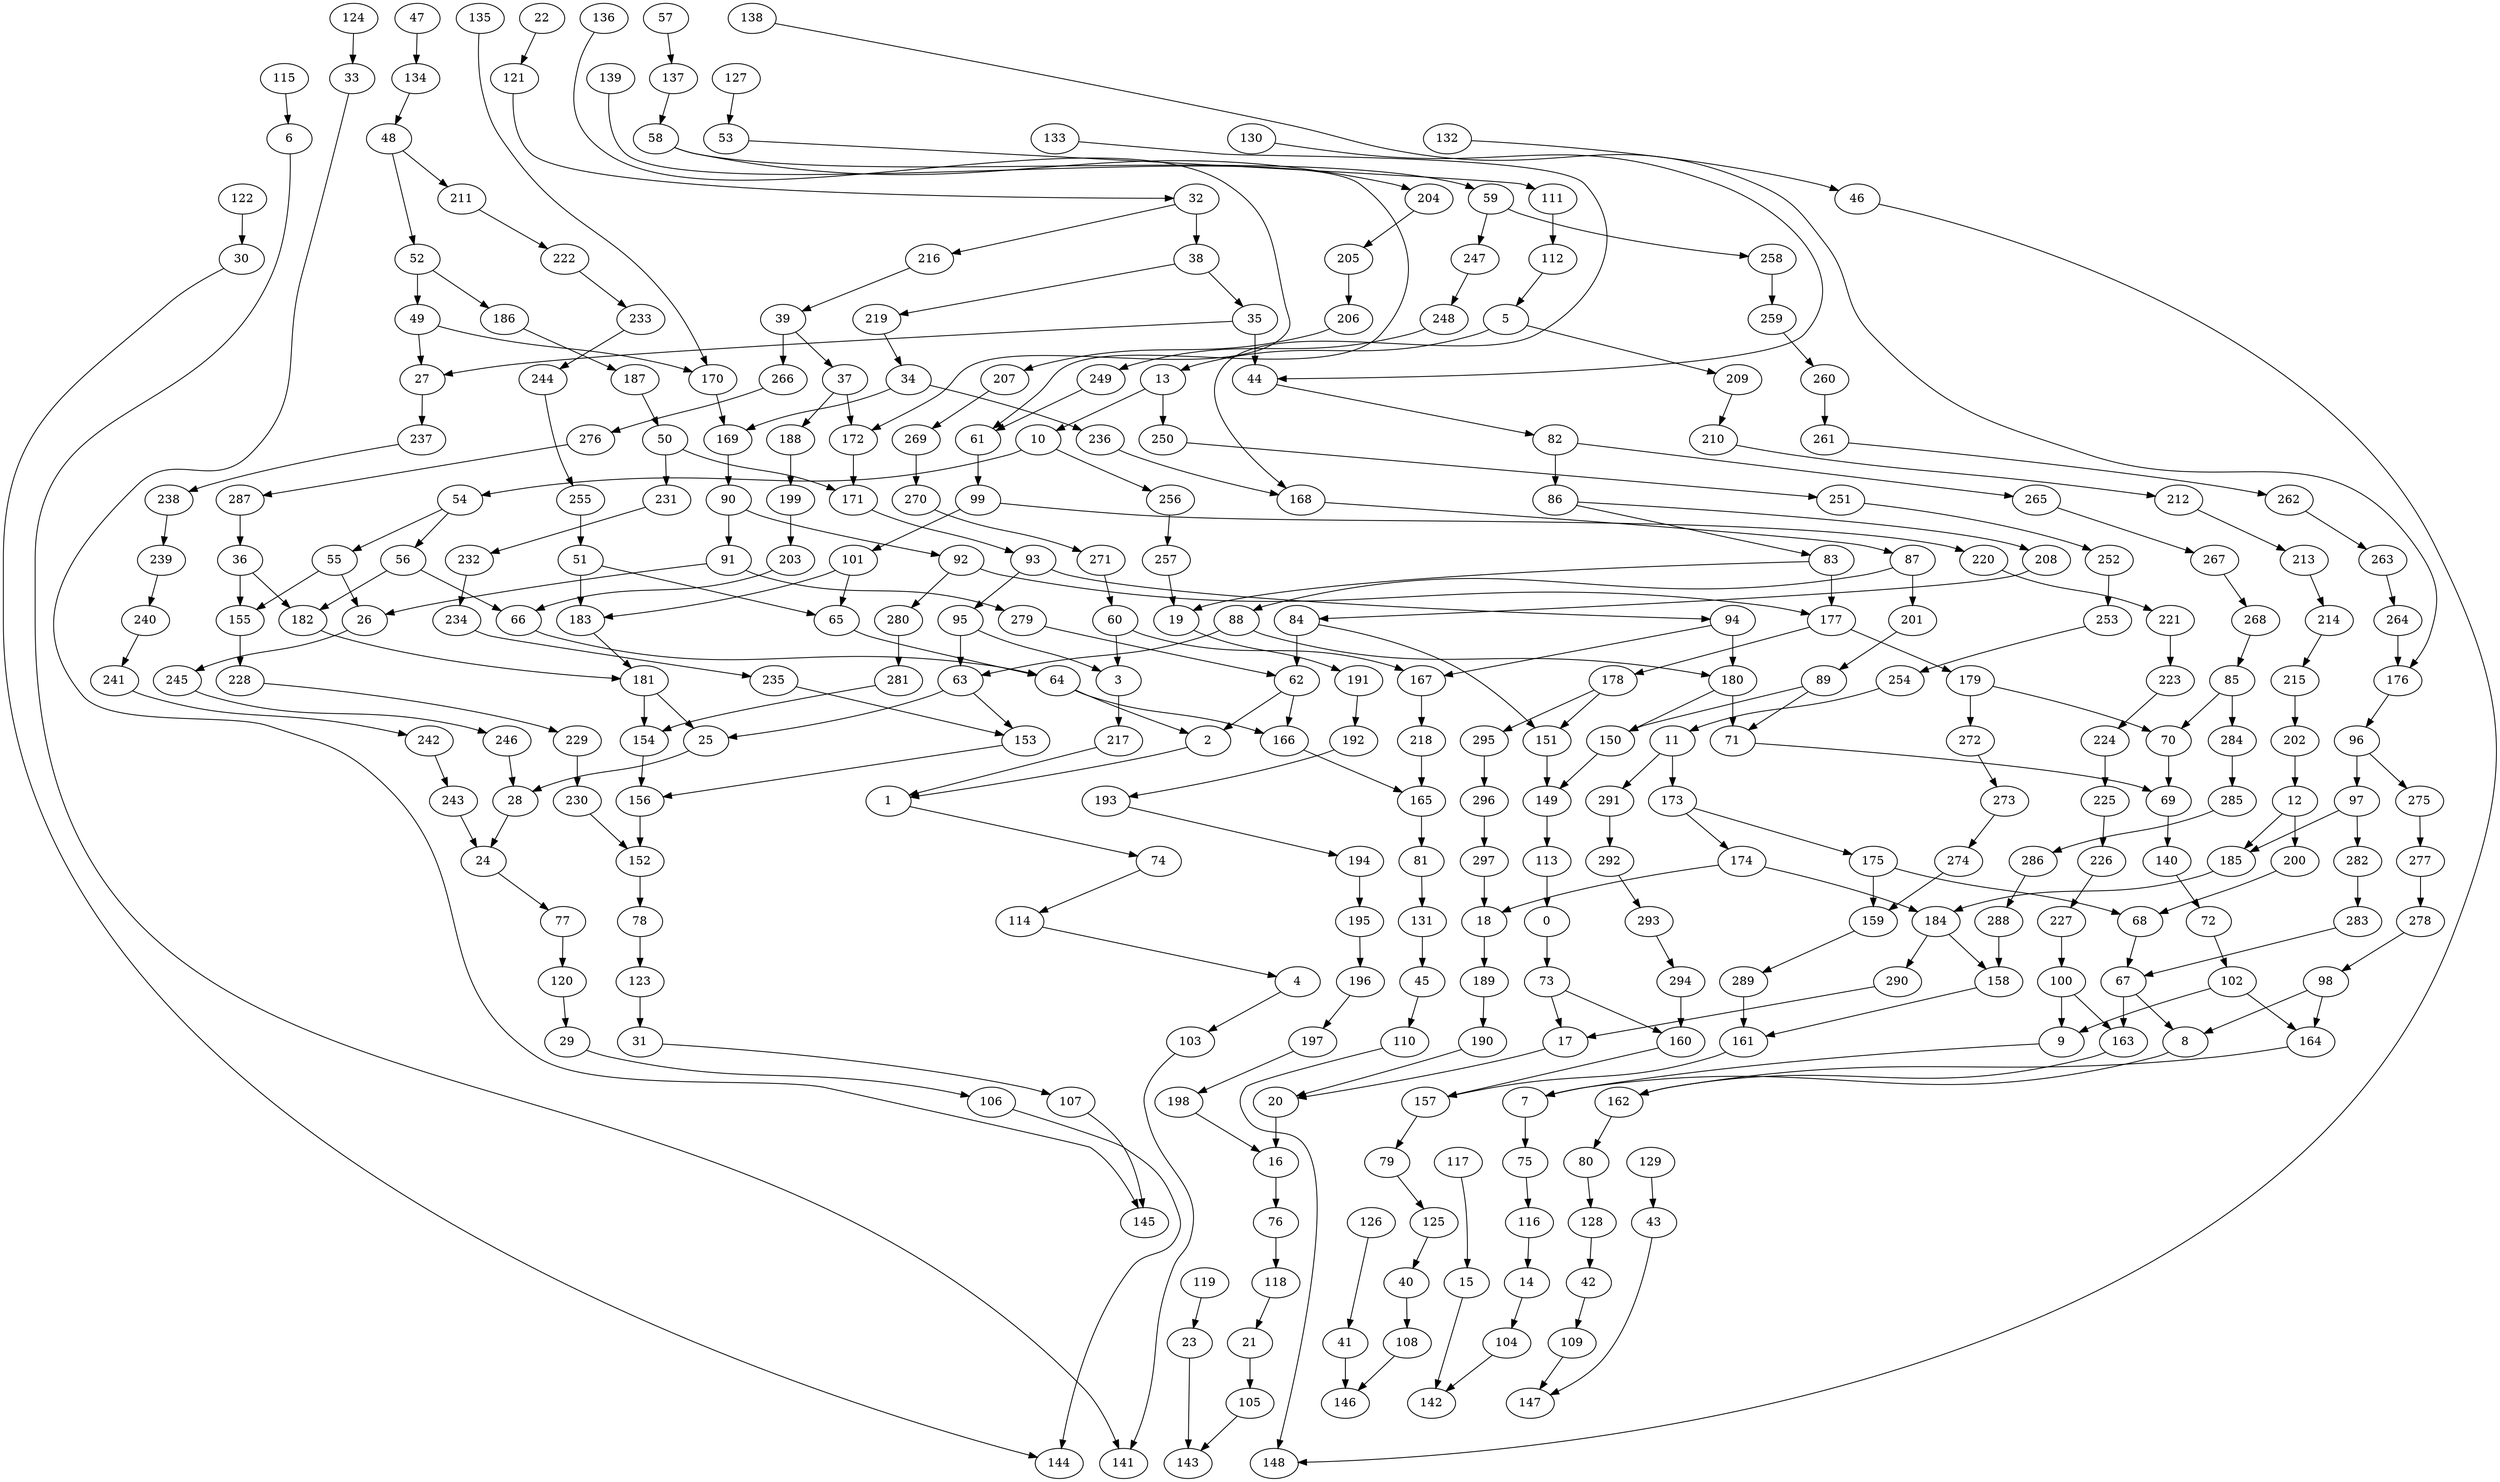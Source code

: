 digraph g {
0;
1;
2;
3;
4;
5;
6;
7;
8;
9;
10;
11;
12;
13;
14;
15;
16;
17;
18;
19;
20;
21;
22;
23;
24;
25;
26;
27;
28;
29;
30;
31;
32;
33;
34;
35;
36;
37;
38;
39;
40;
41;
42;
43;
44;
45;
46;
47;
48;
49;
50;
51;
52;
53;
54;
55;
56;
57;
58;
59;
60;
61;
62;
63;
64;
65;
66;
67;
68;
69;
70;
71;
72;
73;
74;
75;
76;
77;
78;
79;
80;
81;
82;
83;
84;
85;
86;
87;
88;
89;
90;
91;
92;
93;
94;
95;
96;
97;
98;
99;
100;
101;
102;
103;
104;
105;
106;
107;
108;
109;
110;
111;
112;
113;
114;
115;
116;
117;
118;
119;
120;
121;
122;
123;
124;
125;
126;
127;
128;
129;
130;
131;
132;
133;
134;
135;
136;
137;
138;
139;
140;
141;
142;
143;
144;
145;
146;
147;
148;
149;
150;
151;
152;
153;
154;
155;
156;
157;
158;
159;
160;
161;
162;
163;
164;
165;
166;
167;
168;
169;
170;
171;
172;
173;
174;
175;
176;
177;
178;
179;
180;
181;
182;
183;
184;
185;
186;
187;
188;
189;
190;
191;
192;
193;
194;
195;
196;
197;
198;
199;
200;
201;
202;
203;
204;
205;
206;
207;
208;
209;
210;
211;
212;
213;
214;
215;
216;
217;
218;
219;
220;
221;
222;
223;
224;
225;
226;
227;
228;
229;
230;
231;
232;
233;
234;
235;
236;
237;
238;
239;
240;
241;
242;
243;
244;
245;
246;
247;
248;
249;
250;
251;
252;
253;
254;
255;
256;
257;
258;
259;
260;
261;
262;
263;
264;
265;
266;
267;
268;
269;
270;
271;
272;
273;
274;
275;
276;
277;
278;
279;
280;
281;
282;
283;
284;
285;
286;
287;
288;
289;
290;
291;
292;
293;
294;
295;
296;
297;
0 -> 73 [weight=1];
1 -> 74 [weight=0];
2 -> 1 [weight=0];
3 -> 217 [weight=1];
4 -> 103 [weight=0];
5 -> 13 [weight=1];
5 -> 209 [weight=0];
6 -> 141 [weight=0];
7 -> 75 [weight=1];
8 -> 7 [weight=0];
9 -> 7 [weight=0];
10 -> 54 [weight=0];
10 -> 256 [weight=0];
11 -> 173 [weight=0];
11 -> 291 [weight=0];
12 -> 185 [weight=0];
12 -> 200 [weight=1];
13 -> 250 [weight=1];
13 -> 10 [weight=0];
14 -> 104 [weight=0];
15 -> 142 [weight=0];
16 -> 76 [weight=2];
17 -> 20 [weight=0];
18 -> 189 [weight=1];
19 -> 191 [weight=0];
20 -> 16 [weight=1];
21 -> 105 [weight=2];
22 -> 121 [weight=0];
23 -> 143 [weight=0];
24 -> 77 [weight=0];
25 -> 28 [weight=0];
26 -> 245 [weight=0];
27 -> 237 [weight=0];
28 -> 24 [weight=0];
29 -> 106 [weight=0];
30 -> 144 [weight=0];
31 -> 107 [weight=0];
32 -> 216 [weight=0];
32 -> 38 [weight=1];
33 -> 145 [weight=0];
34 -> 236 [weight=0];
34 -> 169 [weight=0];
35 -> 27 [weight=0];
35 -> 44 [weight=6];
36 -> 182 [weight=0];
36 -> 155 [weight=1];
37 -> 172 [weight=0];
37 -> 188 [weight=0];
38 -> 35 [weight=0];
38 -> 219 [weight=0];
39 -> 37 [weight=0];
39 -> 266 [weight=1];
40 -> 108 [weight=0];
41 -> 146 [weight=0];
42 -> 109 [weight=0];
43 -> 147 [weight=0];
44 -> 82 [weight=0];
45 -> 110 [weight=0];
46 -> 148 [weight=0];
47 -> 134 [weight=0];
48 -> 211 [weight=0];
48 -> 52 [weight=0];
49 -> 170 [weight=0];
49 -> 27 [weight=0];
50 -> 231 [weight=0];
50 -> 171 [weight=0];
51 -> 183 [weight=1];
51 -> 65 [weight=0];
52 -> 49 [weight=1];
52 -> 186 [weight=0];
53 -> 111 [weight=0];
54 -> 56 [weight=0];
54 -> 55 [weight=0];
55 -> 155 [weight=0];
55 -> 26 [weight=0];
56 -> 66 [weight=0];
56 -> 182 [weight=0];
57 -> 137 [weight=0];
58 -> 204 [weight=0];
58 -> 59 [weight=0];
59 -> 247 [weight=0];
59 -> 258 [weight=0];
60 -> 3 [weight=0];
60 -> 167 [weight=0];
61 -> 99 [weight=2];
62 -> 2 [weight=0];
62 -> 166 [weight=0];
63 -> 153 [weight=0];
63 -> 25 [weight=0];
64 -> 166 [weight=0];
64 -> 2 [weight=0];
65 -> 64 [weight=0];
66 -> 64 [weight=0];
67 -> 8 [weight=1];
67 -> 163 [weight=3];
68 -> 67 [weight=0];
69 -> 140 [weight=0];
70 -> 69 [weight=1];
71 -> 69 [weight=0];
72 -> 102 [weight=0];
73 -> 17 [weight=0];
73 -> 160 [weight=0];
74 -> 114 [weight=0];
75 -> 116 [weight=0];
76 -> 118 [weight=2];
77 -> 120 [weight=0];
78 -> 123 [weight=1];
79 -> 125 [weight=0];
80 -> 128 [weight=0];
81 -> 131 [weight=0];
82 -> 86 [weight=1];
82 -> 265 [weight=0];
83 -> 177 [weight=2];
83 -> 19 [weight=0];
84 -> 151 [weight=0];
84 -> 62 [weight=2];
85 -> 284 [weight=0];
85 -> 70 [weight=0];
86 -> 208 [weight=0];
86 -> 83 [weight=0];
87 -> 88 [weight=0];
87 -> 201 [weight=1];
88 -> 63 [weight=0];
88 -> 180 [weight=0];
89 -> 150 [weight=0];
89 -> 71 [weight=0];
90 -> 92 [weight=0];
90 -> 91 [weight=1];
91 -> 26 [weight=0];
91 -> 279 [weight=1];
92 -> 177 [weight=0];
92 -> 280 [weight=0];
93 -> 95 [weight=0];
93 -> 94 [weight=0];
94 -> 167 [weight=0];
94 -> 180 [weight=1];
95 -> 3 [weight=0];
95 -> 63 [weight=2];
96 -> 97 [weight=1];
96 -> 275 [weight=0];
97 -> 185 [weight=0];
97 -> 282 [weight=0];
98 -> 8 [weight=0];
98 -> 164 [weight=0];
99 -> 101 [weight=0];
99 -> 220 [weight=0];
100 -> 9 [weight=0];
100 -> 163 [weight=0];
101 -> 65 [weight=1];
101 -> 183 [weight=0];
102 -> 9 [weight=0];
102 -> 164 [weight=0];
103 -> 141 [weight=0];
104 -> 142 [weight=0];
105 -> 143 [weight=0];
106 -> 144 [weight=0];
107 -> 145 [weight=0];
108 -> 146 [weight=0];
109 -> 147 [weight=0];
110 -> 148 [weight=0];
111 -> 112 [weight=1];
112 -> 5 [weight=0];
113 -> 0 [weight=2];
114 -> 4 [weight=0];
115 -> 6 [weight=0];
116 -> 14 [weight=0];
117 -> 15 [weight=0];
118 -> 21 [weight=0];
119 -> 23 [weight=0];
120 -> 29 [weight=0];
121 -> 32 [weight=0];
122 -> 30 [weight=0];
123 -> 31 [weight=1];
124 -> 33 [weight=0];
125 -> 40 [weight=0];
126 -> 41 [weight=0];
127 -> 53 [weight=0];
128 -> 42 [weight=0];
129 -> 43 [weight=0];
130 -> 44 [weight=0];
131 -> 45 [weight=2];
132 -> 46 [weight=0];
133 -> 168 [weight=0];
134 -> 48 [weight=0];
135 -> 170 [weight=0];
136 -> 172 [weight=0];
137 -> 58 [weight=0];
138 -> 176 [weight=0];
139 -> 61 [weight=0];
140 -> 72 [weight=0];
149 -> 113 [weight=0];
150 -> 149 [weight=0];
151 -> 149 [weight=1];
152 -> 78 [weight=1];
153 -> 156 [weight=0];
154 -> 156 [weight=0];
155 -> 228 [weight=1];
156 -> 152 [weight=1];
157 -> 79 [weight=0];
158 -> 161 [weight=0];
159 -> 289 [weight=0];
160 -> 157 [weight=0];
161 -> 157 [weight=0];
162 -> 80 [weight=0];
163 -> 162 [weight=0];
164 -> 162 [weight=0];
165 -> 81 [weight=2];
166 -> 165 [weight=0];
167 -> 218 [weight=1];
168 -> 87 [weight=0];
169 -> 90 [weight=0];
170 -> 169 [weight=0];
171 -> 93 [weight=0];
172 -> 171 [weight=0];
173 -> 175 [weight=0];
173 -> 174 [weight=0];
174 -> 184 [weight=0];
174 -> 18 [weight=0];
175 -> 68 [weight=0];
175 -> 159 [weight=1];
176 -> 96 [weight=0];
177 -> 179 [weight=0];
177 -> 178 [weight=0];
178 -> 295 [weight=0];
178 -> 151 [weight=0];
179 -> 70 [weight=0];
179 -> 272 [weight=1];
180 -> 150 [weight=0];
180 -> 71 [weight=1];
181 -> 25 [weight=2];
181 -> 154 [weight=3];
182 -> 181 [weight=0];
183 -> 181 [weight=0];
184 -> 158 [weight=0];
184 -> 290 [weight=0];
185 -> 184 [weight=0];
186 -> 187 [weight=0];
187 -> 50 [weight=0];
188 -> 199 [weight=0];
189 -> 190 [weight=0];
190 -> 20 [weight=0];
191 -> 192 [weight=0];
192 -> 193 [weight=0];
193 -> 194 [weight=0];
194 -> 195 [weight=0];
195 -> 196 [weight=0];
196 -> 197 [weight=0];
197 -> 198 [weight=0];
198 -> 16 [weight=0];
199 -> 203 [weight=1];
200 -> 68 [weight=0];
201 -> 89 [weight=0];
202 -> 12 [weight=0];
203 -> 66 [weight=0];
204 -> 205 [weight=0];
205 -> 206 [weight=2];
206 -> 207 [weight=0];
207 -> 269 [weight=0];
208 -> 84 [weight=0];
209 -> 210 [weight=0];
210 -> 212 [weight=0];
211 -> 222 [weight=0];
212 -> 213 [weight=0];
213 -> 214 [weight=0];
214 -> 215 [weight=0];
215 -> 202 [weight=3];
216 -> 39 [weight=0];
217 -> 1 [weight=0];
218 -> 165 [weight=0];
219 -> 34 [weight=0];
220 -> 221 [weight=1];
221 -> 223 [weight=2];
222 -> 233 [weight=0];
223 -> 224 [weight=0];
224 -> 225 [weight=0];
225 -> 226 [weight=0];
226 -> 227 [weight=0];
227 -> 100 [weight=0];
228 -> 229 [weight=0];
229 -> 230 [weight=0];
230 -> 152 [weight=0];
231 -> 232 [weight=0];
232 -> 234 [weight=0];
233 -> 244 [weight=0];
234 -> 235 [weight=0];
235 -> 153 [weight=0];
236 -> 168 [weight=0];
237 -> 238 [weight=0];
238 -> 239 [weight=0];
239 -> 240 [weight=0];
240 -> 241 [weight=0];
241 -> 242 [weight=0];
242 -> 243 [weight=0];
243 -> 24 [weight=0];
244 -> 255 [weight=0];
245 -> 246 [weight=0];
246 -> 28 [weight=0];
247 -> 248 [weight=0];
248 -> 249 [weight=3];
249 -> 61 [weight=0];
250 -> 251 [weight=0];
251 -> 252 [weight=0];
252 -> 253 [weight=1];
253 -> 254 [weight=0];
254 -> 11 [weight=0];
255 -> 51 [weight=1];
256 -> 257 [weight=0];
257 -> 19 [weight=0];
258 -> 259 [weight=0];
259 -> 260 [weight=0];
260 -> 261 [weight=1];
261 -> 262 [weight=0];
262 -> 263 [weight=0];
263 -> 264 [weight=0];
264 -> 176 [weight=1];
265 -> 267 [weight=0];
266 -> 276 [weight=0];
267 -> 268 [weight=0];
268 -> 85 [weight=0];
269 -> 270 [weight=0];
270 -> 271 [weight=0];
271 -> 60 [weight=0];
272 -> 273 [weight=0];
273 -> 274 [weight=0];
274 -> 159 [weight=0];
275 -> 277 [weight=0];
276 -> 287 [weight=0];
277 -> 278 [weight=0];
278 -> 98 [weight=0];
279 -> 62 [weight=0];
280 -> 281 [weight=0];
281 -> 154 [weight=0];
282 -> 283 [weight=1];
283 -> 67 [weight=0];
284 -> 285 [weight=0];
285 -> 286 [weight=0];
286 -> 288 [weight=0];
287 -> 36 [weight=1];
288 -> 158 [weight=0];
289 -> 161 [weight=1];
290 -> 17 [weight=0];
291 -> 292 [weight=0];
292 -> 293 [weight=0];
293 -> 294 [weight=0];
294 -> 160 [weight=0];
295 -> 296 [weight=1];
296 -> 297 [weight=3];
297 -> 18 [weight=0];
}
